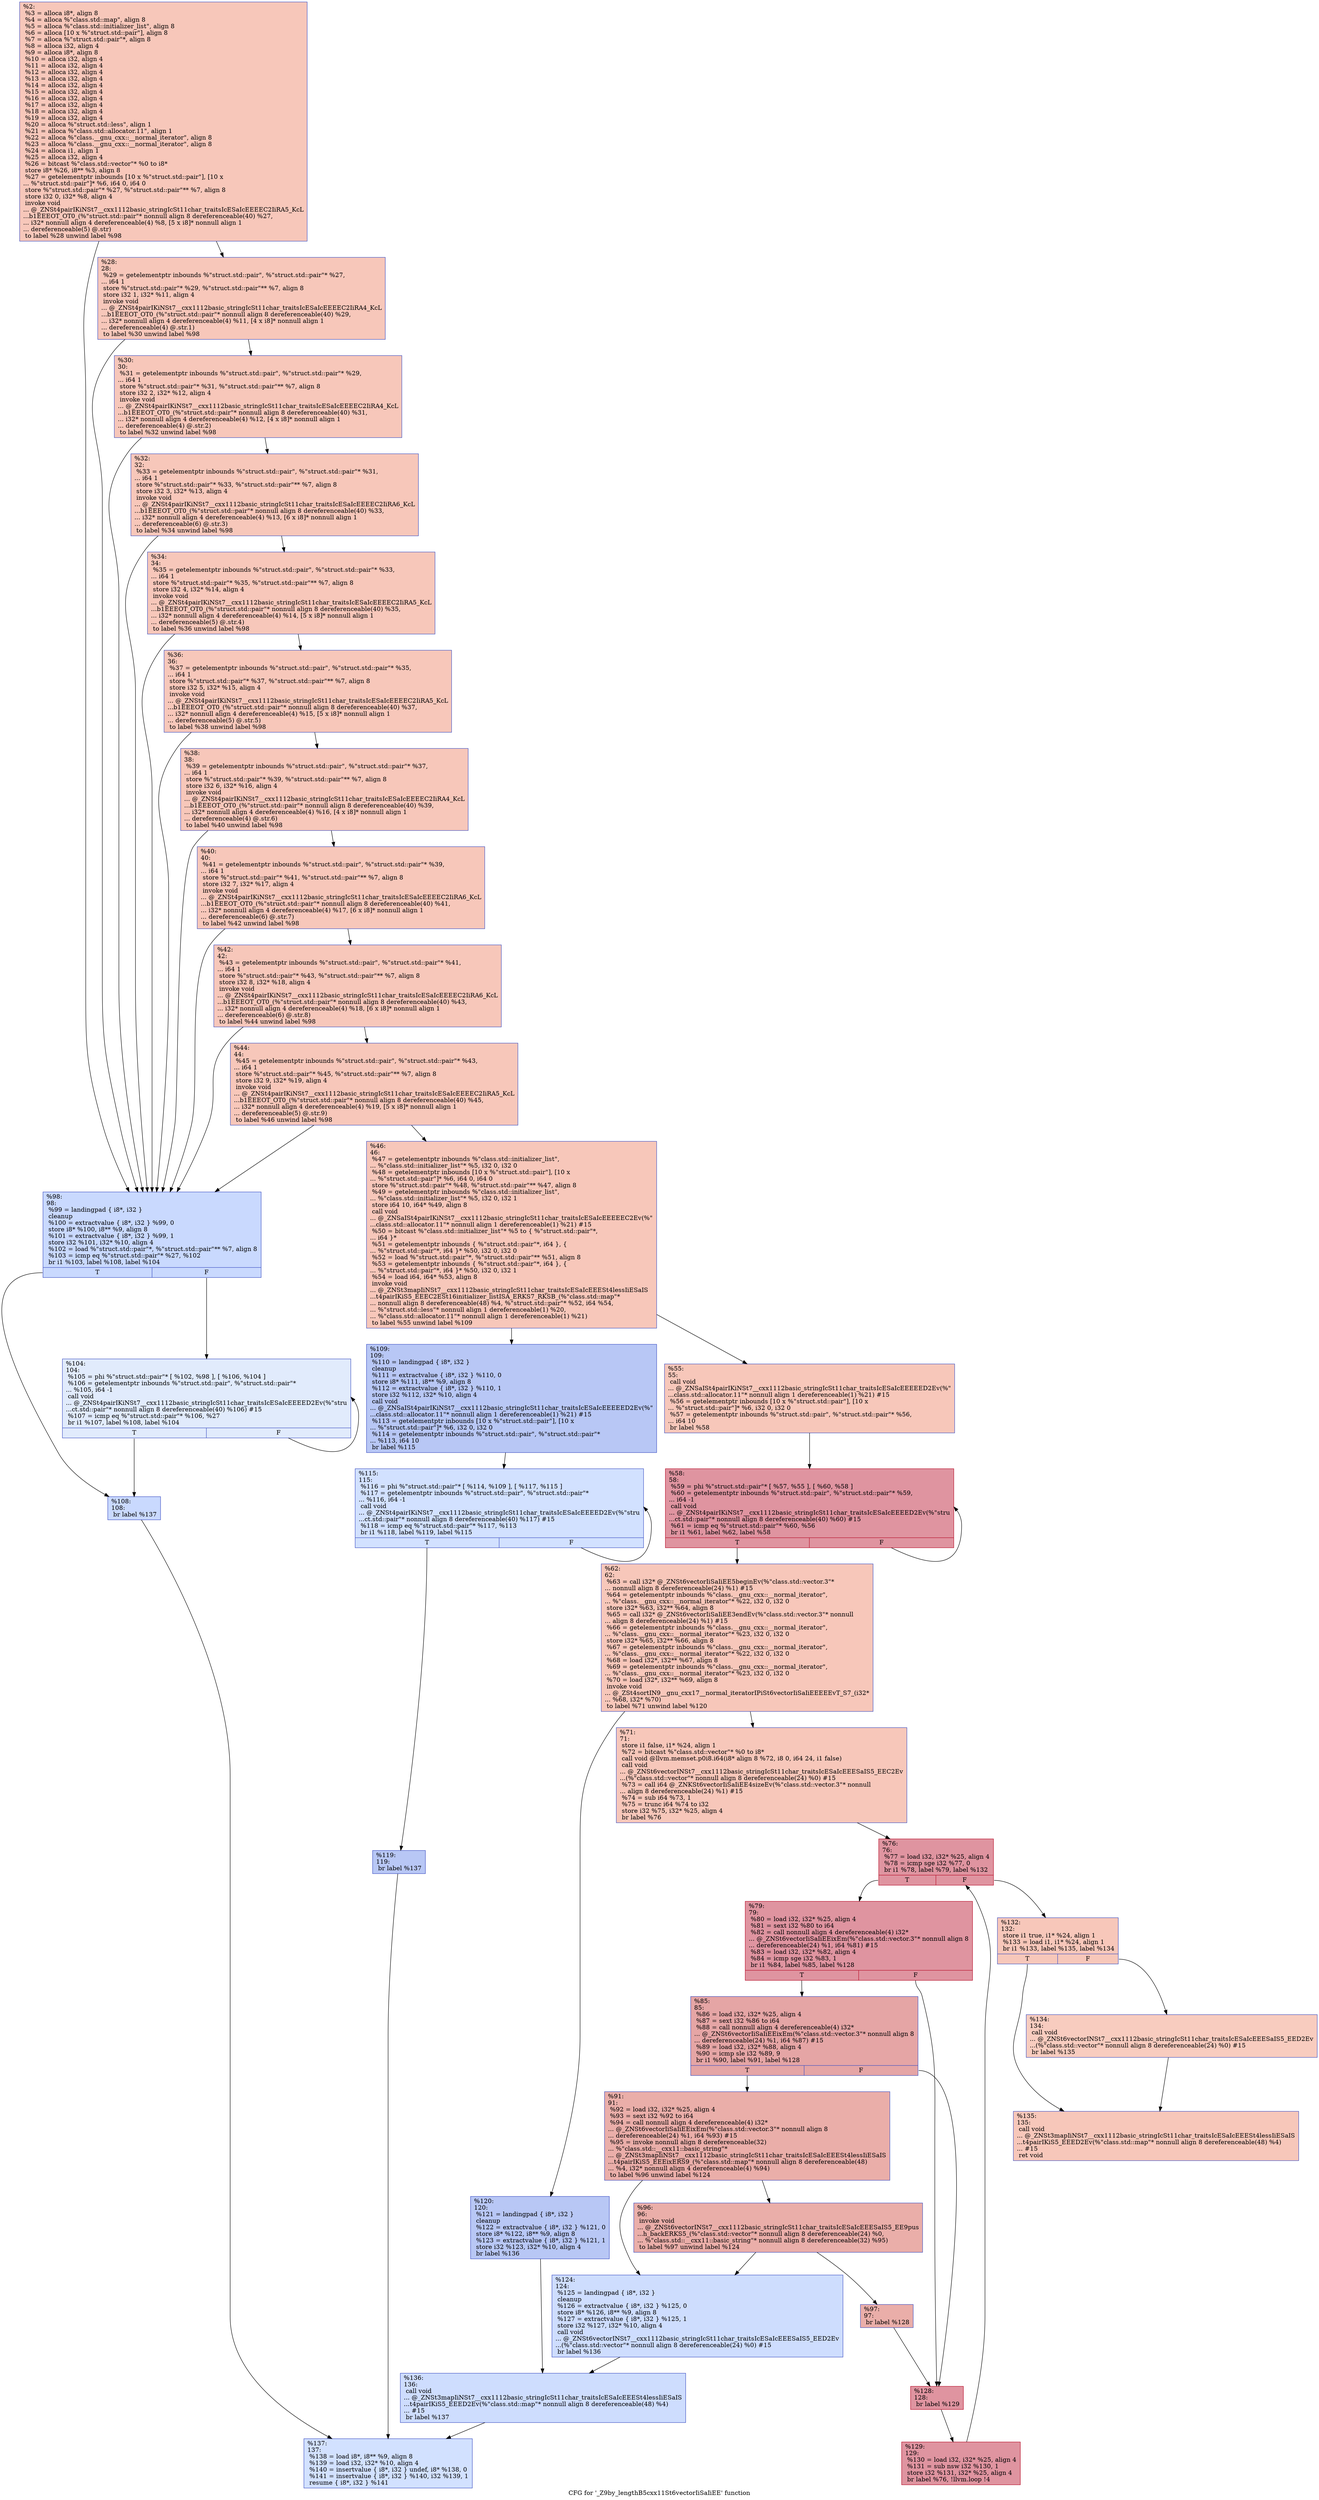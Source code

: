 digraph "CFG for '_Z9by_lengthB5cxx11St6vectorIiSaIiEE' function" {
	label="CFG for '_Z9by_lengthB5cxx11St6vectorIiSaIiEE' function";

	Node0x561d2defd7f0 [shape=record,color="#3d50c3ff", style=filled, fillcolor="#ec7f6370",label="{%2:\l  %3 = alloca i8*, align 8\l  %4 = alloca %\"class.std::map\", align 8\l  %5 = alloca %\"class.std::initializer_list\", align 8\l  %6 = alloca [10 x %\"struct.std::pair\"], align 8\l  %7 = alloca %\"struct.std::pair\"*, align 8\l  %8 = alloca i32, align 4\l  %9 = alloca i8*, align 8\l  %10 = alloca i32, align 4\l  %11 = alloca i32, align 4\l  %12 = alloca i32, align 4\l  %13 = alloca i32, align 4\l  %14 = alloca i32, align 4\l  %15 = alloca i32, align 4\l  %16 = alloca i32, align 4\l  %17 = alloca i32, align 4\l  %18 = alloca i32, align 4\l  %19 = alloca i32, align 4\l  %20 = alloca %\"struct.std::less\", align 1\l  %21 = alloca %\"class.std::allocator.11\", align 1\l  %22 = alloca %\"class.__gnu_cxx::__normal_iterator\", align 8\l  %23 = alloca %\"class.__gnu_cxx::__normal_iterator\", align 8\l  %24 = alloca i1, align 1\l  %25 = alloca i32, align 4\l  %26 = bitcast %\"class.std::vector\"* %0 to i8*\l  store i8* %26, i8** %3, align 8\l  %27 = getelementptr inbounds [10 x %\"struct.std::pair\"], [10 x\l... %\"struct.std::pair\"]* %6, i64 0, i64 0\l  store %\"struct.std::pair\"* %27, %\"struct.std::pair\"** %7, align 8\l  store i32 0, i32* %8, align 4\l  invoke void\l... @_ZNSt4pairIKiNSt7__cxx1112basic_stringIcSt11char_traitsIcESaIcEEEEC2IiRA5_KcL\l...b1EEEOT_OT0_(%\"struct.std::pair\"* nonnull align 8 dereferenceable(40) %27,\l... i32* nonnull align 4 dereferenceable(4) %8, [5 x i8]* nonnull align 1\l... dereferenceable(5) @.str)\l          to label %28 unwind label %98\l}"];
	Node0x561d2defd7f0 -> Node0x561d2defed40;
	Node0x561d2defd7f0 -> Node0x561d2defed90;
	Node0x561d2defed40 [shape=record,color="#3d50c3ff", style=filled, fillcolor="#ec7f6370",label="{%28:\l28:                                               \l  %29 = getelementptr inbounds %\"struct.std::pair\", %\"struct.std::pair\"* %27,\l... i64 1\l  store %\"struct.std::pair\"* %29, %\"struct.std::pair\"** %7, align 8\l  store i32 1, i32* %11, align 4\l  invoke void\l... @_ZNSt4pairIKiNSt7__cxx1112basic_stringIcSt11char_traitsIcESaIcEEEEC2IiRA4_KcL\l...b1EEEOT_OT0_(%\"struct.std::pair\"* nonnull align 8 dereferenceable(40) %29,\l... i32* nonnull align 4 dereferenceable(4) %11, [4 x i8]* nonnull align 1\l... dereferenceable(4) @.str.1)\l          to label %30 unwind label %98\l}"];
	Node0x561d2defed40 -> Node0x561d2deff360;
	Node0x561d2defed40 -> Node0x561d2defed90;
	Node0x561d2deff360 [shape=record,color="#3d50c3ff", style=filled, fillcolor="#ec7f6370",label="{%30:\l30:                                               \l  %31 = getelementptr inbounds %\"struct.std::pair\", %\"struct.std::pair\"* %29,\l... i64 1\l  store %\"struct.std::pair\"* %31, %\"struct.std::pair\"** %7, align 8\l  store i32 2, i32* %12, align 4\l  invoke void\l... @_ZNSt4pairIKiNSt7__cxx1112basic_stringIcSt11char_traitsIcESaIcEEEEC2IiRA4_KcL\l...b1EEEOT_OT0_(%\"struct.std::pair\"* nonnull align 8 dereferenceable(40) %31,\l... i32* nonnull align 4 dereferenceable(4) %12, [4 x i8]* nonnull align 1\l... dereferenceable(4) @.str.2)\l          to label %32 unwind label %98\l}"];
	Node0x561d2deff360 -> Node0x561d2df008b0;
	Node0x561d2deff360 -> Node0x561d2defed90;
	Node0x561d2df008b0 [shape=record,color="#3d50c3ff", style=filled, fillcolor="#ec7f6370",label="{%32:\l32:                                               \l  %33 = getelementptr inbounds %\"struct.std::pair\", %\"struct.std::pair\"* %31,\l... i64 1\l  store %\"struct.std::pair\"* %33, %\"struct.std::pair\"** %7, align 8\l  store i32 3, i32* %13, align 4\l  invoke void\l... @_ZNSt4pairIKiNSt7__cxx1112basic_stringIcSt11char_traitsIcESaIcEEEEC2IiRA6_KcL\l...b1EEEOT_OT0_(%\"struct.std::pair\"* nonnull align 8 dereferenceable(40) %33,\l... i32* nonnull align 4 dereferenceable(4) %13, [6 x i8]* nonnull align 1\l... dereferenceable(6) @.str.3)\l          to label %34 unwind label %98\l}"];
	Node0x561d2df008b0 -> Node0x561d2df00f30;
	Node0x561d2df008b0 -> Node0x561d2defed90;
	Node0x561d2df00f30 [shape=record,color="#3d50c3ff", style=filled, fillcolor="#ec7f6370",label="{%34:\l34:                                               \l  %35 = getelementptr inbounds %\"struct.std::pair\", %\"struct.std::pair\"* %33,\l... i64 1\l  store %\"struct.std::pair\"* %35, %\"struct.std::pair\"** %7, align 8\l  store i32 4, i32* %14, align 4\l  invoke void\l... @_ZNSt4pairIKiNSt7__cxx1112basic_stringIcSt11char_traitsIcESaIcEEEEC2IiRA5_KcL\l...b1EEEOT_OT0_(%\"struct.std::pair\"* nonnull align 8 dereferenceable(40) %35,\l... i32* nonnull align 4 dereferenceable(4) %14, [5 x i8]* nonnull align 1\l... dereferenceable(5) @.str.4)\l          to label %36 unwind label %98\l}"];
	Node0x561d2df00f30 -> Node0x561d2df01400;
	Node0x561d2df00f30 -> Node0x561d2defed90;
	Node0x561d2df01400 [shape=record,color="#3d50c3ff", style=filled, fillcolor="#ec7f6370",label="{%36:\l36:                                               \l  %37 = getelementptr inbounds %\"struct.std::pair\", %\"struct.std::pair\"* %35,\l... i64 1\l  store %\"struct.std::pair\"* %37, %\"struct.std::pair\"** %7, align 8\l  store i32 5, i32* %15, align 4\l  invoke void\l... @_ZNSt4pairIKiNSt7__cxx1112basic_stringIcSt11char_traitsIcESaIcEEEEC2IiRA5_KcL\l...b1EEEOT_OT0_(%\"struct.std::pair\"* nonnull align 8 dereferenceable(40) %37,\l... i32* nonnull align 4 dereferenceable(4) %15, [5 x i8]* nonnull align 1\l... dereferenceable(5) @.str.5)\l          to label %38 unwind label %98\l}"];
	Node0x561d2df01400 -> Node0x561d2df01820;
	Node0x561d2df01400 -> Node0x561d2defed90;
	Node0x561d2df01820 [shape=record,color="#3d50c3ff", style=filled, fillcolor="#ec7f6370",label="{%38:\l38:                                               \l  %39 = getelementptr inbounds %\"struct.std::pair\", %\"struct.std::pair\"* %37,\l... i64 1\l  store %\"struct.std::pair\"* %39, %\"struct.std::pair\"** %7, align 8\l  store i32 6, i32* %16, align 4\l  invoke void\l... @_ZNSt4pairIKiNSt7__cxx1112basic_stringIcSt11char_traitsIcESaIcEEEEC2IiRA4_KcL\l...b1EEEOT_OT0_(%\"struct.std::pair\"* nonnull align 8 dereferenceable(40) %39,\l... i32* nonnull align 4 dereferenceable(4) %16, [4 x i8]* nonnull align 1\l... dereferenceable(4) @.str.6)\l          to label %40 unwind label %98\l}"];
	Node0x561d2df01820 -> Node0x561d2df01bd0;
	Node0x561d2df01820 -> Node0x561d2defed90;
	Node0x561d2df01bd0 [shape=record,color="#3d50c3ff", style=filled, fillcolor="#ec7f6370",label="{%40:\l40:                                               \l  %41 = getelementptr inbounds %\"struct.std::pair\", %\"struct.std::pair\"* %39,\l... i64 1\l  store %\"struct.std::pair\"* %41, %\"struct.std::pair\"** %7, align 8\l  store i32 7, i32* %17, align 4\l  invoke void\l... @_ZNSt4pairIKiNSt7__cxx1112basic_stringIcSt11char_traitsIcESaIcEEEEC2IiRA6_KcL\l...b1EEEOT_OT0_(%\"struct.std::pair\"* nonnull align 8 dereferenceable(40) %41,\l... i32* nonnull align 4 dereferenceable(4) %17, [6 x i8]* nonnull align 1\l... dereferenceable(6) @.str.7)\l          to label %42 unwind label %98\l}"];
	Node0x561d2df01bd0 -> Node0x561d2df01f80;
	Node0x561d2df01bd0 -> Node0x561d2defed90;
	Node0x561d2df01f80 [shape=record,color="#3d50c3ff", style=filled, fillcolor="#ec7f6370",label="{%42:\l42:                                               \l  %43 = getelementptr inbounds %\"struct.std::pair\", %\"struct.std::pair\"* %41,\l... i64 1\l  store %\"struct.std::pair\"* %43, %\"struct.std::pair\"** %7, align 8\l  store i32 8, i32* %18, align 4\l  invoke void\l... @_ZNSt4pairIKiNSt7__cxx1112basic_stringIcSt11char_traitsIcESaIcEEEEC2IiRA6_KcL\l...b1EEEOT_OT0_(%\"struct.std::pair\"* nonnull align 8 dereferenceable(40) %43,\l... i32* nonnull align 4 dereferenceable(4) %18, [6 x i8]* nonnull align 1\l... dereferenceable(6) @.str.8)\l          to label %44 unwind label %98\l}"];
	Node0x561d2df01f80 -> Node0x561d2df02330;
	Node0x561d2df01f80 -> Node0x561d2defed90;
	Node0x561d2df02330 [shape=record,color="#3d50c3ff", style=filled, fillcolor="#ec7f6370",label="{%44:\l44:                                               \l  %45 = getelementptr inbounds %\"struct.std::pair\", %\"struct.std::pair\"* %43,\l... i64 1\l  store %\"struct.std::pair\"* %45, %\"struct.std::pair\"** %7, align 8\l  store i32 9, i32* %19, align 4\l  invoke void\l... @_ZNSt4pairIKiNSt7__cxx1112basic_stringIcSt11char_traitsIcESaIcEEEEC2IiRA5_KcL\l...b1EEEOT_OT0_(%\"struct.std::pair\"* nonnull align 8 dereferenceable(40) %45,\l... i32* nonnull align 4 dereferenceable(4) %19, [5 x i8]* nonnull align 1\l... dereferenceable(5) @.str.9)\l          to label %46 unwind label %98\l}"];
	Node0x561d2df02330 -> Node0x561d2df026e0;
	Node0x561d2df02330 -> Node0x561d2defed90;
	Node0x561d2df026e0 [shape=record,color="#3d50c3ff", style=filled, fillcolor="#ec7f6370",label="{%46:\l46:                                               \l  %47 = getelementptr inbounds %\"class.std::initializer_list\",\l... %\"class.std::initializer_list\"* %5, i32 0, i32 0\l  %48 = getelementptr inbounds [10 x %\"struct.std::pair\"], [10 x\l... %\"struct.std::pair\"]* %6, i64 0, i64 0\l  store %\"struct.std::pair\"* %48, %\"struct.std::pair\"** %47, align 8\l  %49 = getelementptr inbounds %\"class.std::initializer_list\",\l... %\"class.std::initializer_list\"* %5, i32 0, i32 1\l  store i64 10, i64* %49, align 8\l  call void\l... @_ZNSaISt4pairIKiNSt7__cxx1112basic_stringIcSt11char_traitsIcESaIcEEEEEC2Ev(%\"\l...class.std::allocator.11\"* nonnull align 1 dereferenceable(1) %21) #15\l  %50 = bitcast %\"class.std::initializer_list\"* %5 to \{ %\"struct.std::pair\"*,\l... i64 \}*\l  %51 = getelementptr inbounds \{ %\"struct.std::pair\"*, i64 \}, \{\l... %\"struct.std::pair\"*, i64 \}* %50, i32 0, i32 0\l  %52 = load %\"struct.std::pair\"*, %\"struct.std::pair\"** %51, align 8\l  %53 = getelementptr inbounds \{ %\"struct.std::pair\"*, i64 \}, \{\l... %\"struct.std::pair\"*, i64 \}* %50, i32 0, i32 1\l  %54 = load i64, i64* %53, align 8\l  invoke void\l... @_ZNSt3mapIiNSt7__cxx1112basic_stringIcSt11char_traitsIcESaIcEEESt4lessIiESaIS\l...t4pairIKiS5_EEEC2ESt16initializer_listISA_ERKS7_RKSB_(%\"class.std::map\"*\l... nonnull align 8 dereferenceable(48) %4, %\"struct.std::pair\"* %52, i64 %54,\l... %\"struct.std::less\"* nonnull align 1 dereferenceable(1) %20,\l... %\"class.std::allocator.11\"* nonnull align 1 dereferenceable(1) %21)\l          to label %55 unwind label %109\l}"];
	Node0x561d2df026e0 -> Node0x561d2df03430;
	Node0x561d2df026e0 -> Node0x561d2df03480;
	Node0x561d2df03430 [shape=record,color="#3d50c3ff", style=filled, fillcolor="#ec7f6370",label="{%55:\l55:                                               \l  call void\l... @_ZNSaISt4pairIKiNSt7__cxx1112basic_stringIcSt11char_traitsIcESaIcEEEEED2Ev(%\"\l...class.std::allocator.11\"* nonnull align 1 dereferenceable(1) %21) #15\l  %56 = getelementptr inbounds [10 x %\"struct.std::pair\"], [10 x\l... %\"struct.std::pair\"]* %6, i32 0, i32 0\l  %57 = getelementptr inbounds %\"struct.std::pair\", %\"struct.std::pair\"* %56,\l... i64 10\l  br label %58\l}"];
	Node0x561d2df03430 -> Node0x561d2df03bd0;
	Node0x561d2df03bd0 [shape=record,color="#b70d28ff", style=filled, fillcolor="#b70d2870",label="{%58:\l58:                                               \l  %59 = phi %\"struct.std::pair\"* [ %57, %55 ], [ %60, %58 ]\l  %60 = getelementptr inbounds %\"struct.std::pair\", %\"struct.std::pair\"* %59,\l... i64 -1\l  call void\l... @_ZNSt4pairIKiNSt7__cxx1112basic_stringIcSt11char_traitsIcESaIcEEEED2Ev(%\"stru\l...ct.std::pair\"* nonnull align 8 dereferenceable(40) %60) #15\l  %61 = icmp eq %\"struct.std::pair\"* %60, %56\l  br i1 %61, label %62, label %58\l|{<s0>T|<s1>F}}"];
	Node0x561d2df03bd0:s0 -> Node0x561d2df03de0;
	Node0x561d2df03bd0:s1 -> Node0x561d2df03bd0;
	Node0x561d2df03de0 [shape=record,color="#3d50c3ff", style=filled, fillcolor="#ec7f6370",label="{%62:\l62:                                               \l  %63 = call i32* @_ZNSt6vectorIiSaIiEE5beginEv(%\"class.std::vector.3\"*\l... nonnull align 8 dereferenceable(24) %1) #15\l  %64 = getelementptr inbounds %\"class.__gnu_cxx::__normal_iterator\",\l... %\"class.__gnu_cxx::__normal_iterator\"* %22, i32 0, i32 0\l  store i32* %63, i32** %64, align 8\l  %65 = call i32* @_ZNSt6vectorIiSaIiEE3endEv(%\"class.std::vector.3\"* nonnull\l... align 8 dereferenceable(24) %1) #15\l  %66 = getelementptr inbounds %\"class.__gnu_cxx::__normal_iterator\",\l... %\"class.__gnu_cxx::__normal_iterator\"* %23, i32 0, i32 0\l  store i32* %65, i32** %66, align 8\l  %67 = getelementptr inbounds %\"class.__gnu_cxx::__normal_iterator\",\l... %\"class.__gnu_cxx::__normal_iterator\"* %22, i32 0, i32 0\l  %68 = load i32*, i32** %67, align 8\l  %69 = getelementptr inbounds %\"class.__gnu_cxx::__normal_iterator\",\l... %\"class.__gnu_cxx::__normal_iterator\"* %23, i32 0, i32 0\l  %70 = load i32*, i32** %69, align 8\l  invoke void\l... @_ZSt4sortIN9__gnu_cxx17__normal_iteratorIPiSt6vectorIiSaIiEEEEEvT_S7_(i32*\l... %68, i32* %70)\l          to label %71 unwind label %120\l}"];
	Node0x561d2df03de0 -> Node0x561d2df05060;
	Node0x561d2df03de0 -> Node0x561d2df050b0;
	Node0x561d2df05060 [shape=record,color="#3d50c3ff", style=filled, fillcolor="#ec7f6370",label="{%71:\l71:                                               \l  store i1 false, i1* %24, align 1\l  %72 = bitcast %\"class.std::vector\"* %0 to i8*\l  call void @llvm.memset.p0i8.i64(i8* align 8 %72, i8 0, i64 24, i1 false)\l  call void\l... @_ZNSt6vectorINSt7__cxx1112basic_stringIcSt11char_traitsIcESaIcEEESaIS5_EEC2Ev\l...(%\"class.std::vector\"* nonnull align 8 dereferenceable(24) %0) #15\l  %73 = call i64 @_ZNKSt6vectorIiSaIiEE4sizeEv(%\"class.std::vector.3\"* nonnull\l... align 8 dereferenceable(24) %1) #15\l  %74 = sub i64 %73, 1\l  %75 = trunc i64 %74 to i32\l  store i32 %75, i32* %25, align 4\l  br label %76\l}"];
	Node0x561d2df05060 -> Node0x561d2df05e50;
	Node0x561d2df05e50 [shape=record,color="#b70d28ff", style=filled, fillcolor="#b70d2870",label="{%76:\l76:                                               \l  %77 = load i32, i32* %25, align 4\l  %78 = icmp sge i32 %77, 0\l  br i1 %78, label %79, label %132\l|{<s0>T|<s1>F}}"];
	Node0x561d2df05e50:s0 -> Node0x561d2df06050;
	Node0x561d2df05e50:s1 -> Node0x561d2df060a0;
	Node0x561d2df06050 [shape=record,color="#b70d28ff", style=filled, fillcolor="#b70d2870",label="{%79:\l79:                                               \l  %80 = load i32, i32* %25, align 4\l  %81 = sext i32 %80 to i64\l  %82 = call nonnull align 4 dereferenceable(4) i32*\l... @_ZNSt6vectorIiSaIiEEixEm(%\"class.std::vector.3\"* nonnull align 8\l... dereferenceable(24) %1, i64 %81) #15\l  %83 = load i32, i32* %82, align 4\l  %84 = icmp sge i32 %83, 1\l  br i1 %84, label %85, label %128\l|{<s0>T|<s1>F}}"];
	Node0x561d2df06050:s0 -> Node0x561d2df06660;
	Node0x561d2df06050:s1 -> Node0x561d2df066b0;
	Node0x561d2df06660 [shape=record,color="#3d50c3ff", style=filled, fillcolor="#c5333470",label="{%85:\l85:                                               \l  %86 = load i32, i32* %25, align 4\l  %87 = sext i32 %86 to i64\l  %88 = call nonnull align 4 dereferenceable(4) i32*\l... @_ZNSt6vectorIiSaIiEEixEm(%\"class.std::vector.3\"* nonnull align 8\l... dereferenceable(24) %1, i64 %87) #15\l  %89 = load i32, i32* %88, align 4\l  %90 = icmp sle i32 %89, 9\l  br i1 %90, label %91, label %128\l|{<s0>T|<s1>F}}"];
	Node0x561d2df06660:s0 -> Node0x561d2df06b30;
	Node0x561d2df06660:s1 -> Node0x561d2df066b0;
	Node0x561d2df06b30 [shape=record,color="#3d50c3ff", style=filled, fillcolor="#d0473d70",label="{%91:\l91:                                               \l  %92 = load i32, i32* %25, align 4\l  %93 = sext i32 %92 to i64\l  %94 = call nonnull align 4 dereferenceable(4) i32*\l... @_ZNSt6vectorIiSaIiEEixEm(%\"class.std::vector.3\"* nonnull align 8\l... dereferenceable(24) %1, i64 %93) #15\l  %95 = invoke nonnull align 8 dereferenceable(32)\l... %\"class.std::__cxx11::basic_string\"*\l... @_ZNSt3mapIiNSt7__cxx1112basic_stringIcSt11char_traitsIcESaIcEEESt4lessIiESaIS\l...t4pairIKiS5_EEEixERS9_(%\"class.std::map\"* nonnull align 8 dereferenceable(48)\l... %4, i32* nonnull align 4 dereferenceable(4) %94)\l          to label %96 unwind label %124\l}"];
	Node0x561d2df06b30 -> Node0x561d2df06eb0;
	Node0x561d2df06b30 -> Node0x561d2df06f00;
	Node0x561d2df06eb0 [shape=record,color="#3d50c3ff", style=filled, fillcolor="#d0473d70",label="{%96:\l96:                                               \l  invoke void\l... @_ZNSt6vectorINSt7__cxx1112basic_stringIcSt11char_traitsIcESaIcEEESaIS5_EE9pus\l...h_backERKS5_(%\"class.std::vector\"* nonnull align 8 dereferenceable(24) %0,\l... %\"class.std::__cxx11::basic_string\"* nonnull align 8 dereferenceable(32) %95)\l          to label %97 unwind label %124\l}"];
	Node0x561d2df06eb0 -> Node0x561d2df07290;
	Node0x561d2df06eb0 -> Node0x561d2df06f00;
	Node0x561d2df07290 [shape=record,color="#3d50c3ff", style=filled, fillcolor="#d0473d70",label="{%97:\l97:                                               \l  br label %128\l}"];
	Node0x561d2df07290 -> Node0x561d2df066b0;
	Node0x561d2defed90 [shape=record,color="#3d50c3ff", style=filled, fillcolor="#85a8fc70",label="{%98:\l98:                                               \l  %99 = landingpad \{ i8*, i32 \}\l          cleanup\l  %100 = extractvalue \{ i8*, i32 \} %99, 0\l  store i8* %100, i8** %9, align 8\l  %101 = extractvalue \{ i8*, i32 \} %99, 1\l  store i32 %101, i32* %10, align 4\l  %102 = load %\"struct.std::pair\"*, %\"struct.std::pair\"** %7, align 8\l  %103 = icmp eq %\"struct.std::pair\"* %27, %102\l  br i1 %103, label %108, label %104\l|{<s0>T|<s1>F}}"];
	Node0x561d2defed90:s0 -> Node0x561d2df07920;
	Node0x561d2defed90:s1 -> Node0x561d2df07970;
	Node0x561d2df07970 [shape=record,color="#3d50c3ff", style=filled, fillcolor="#bbd1f870",label="{%104:\l104:                                              \l  %105 = phi %\"struct.std::pair\"* [ %102, %98 ], [ %106, %104 ]\l  %106 = getelementptr inbounds %\"struct.std::pair\", %\"struct.std::pair\"*\l... %105, i64 -1\l  call void\l... @_ZNSt4pairIKiNSt7__cxx1112basic_stringIcSt11char_traitsIcESaIcEEEED2Ev(%\"stru\l...ct.std::pair\"* nonnull align 8 dereferenceable(40) %106) #15\l  %107 = icmp eq %\"struct.std::pair\"* %106, %27\l  br i1 %107, label %108, label %104\l|{<s0>T|<s1>F}}"];
	Node0x561d2df07970:s0 -> Node0x561d2df07920;
	Node0x561d2df07970:s1 -> Node0x561d2df07970;
	Node0x561d2df07920 [shape=record,color="#3d50c3ff", style=filled, fillcolor="#85a8fc70",label="{%108:\l108:                                              \l  br label %137\l}"];
	Node0x561d2df07920 -> Node0x561d2df07bf0;
	Node0x561d2df03480 [shape=record,color="#3d50c3ff", style=filled, fillcolor="#5f7fe870",label="{%109:\l109:                                              \l  %110 = landingpad \{ i8*, i32 \}\l          cleanup\l  %111 = extractvalue \{ i8*, i32 \} %110, 0\l  store i8* %111, i8** %9, align 8\l  %112 = extractvalue \{ i8*, i32 \} %110, 1\l  store i32 %112, i32* %10, align 4\l  call void\l... @_ZNSaISt4pairIKiNSt7__cxx1112basic_stringIcSt11char_traitsIcESaIcEEEEED2Ev(%\"\l...class.std::allocator.11\"* nonnull align 1 dereferenceable(1) %21) #15\l  %113 = getelementptr inbounds [10 x %\"struct.std::pair\"], [10 x\l... %\"struct.std::pair\"]* %6, i32 0, i32 0\l  %114 = getelementptr inbounds %\"struct.std::pair\", %\"struct.std::pair\"*\l... %113, i64 10\l  br label %115\l}"];
	Node0x561d2df03480 -> Node0x561d2df084e0;
	Node0x561d2df084e0 [shape=record,color="#3d50c3ff", style=filled, fillcolor="#9abbff70",label="{%115:\l115:                                              \l  %116 = phi %\"struct.std::pair\"* [ %114, %109 ], [ %117, %115 ]\l  %117 = getelementptr inbounds %\"struct.std::pair\", %\"struct.std::pair\"*\l... %116, i64 -1\l  call void\l... @_ZNSt4pairIKiNSt7__cxx1112basic_stringIcSt11char_traitsIcESaIcEEEED2Ev(%\"stru\l...ct.std::pair\"* nonnull align 8 dereferenceable(40) %117) #15\l  %118 = icmp eq %\"struct.std::pair\"* %117, %113\l  br i1 %118, label %119, label %115\l|{<s0>T|<s1>F}}"];
	Node0x561d2df084e0:s0 -> Node0x561d2df08690;
	Node0x561d2df084e0:s1 -> Node0x561d2df084e0;
	Node0x561d2df08690 [shape=record,color="#3d50c3ff", style=filled, fillcolor="#5f7fe870",label="{%119:\l119:                                              \l  br label %137\l}"];
	Node0x561d2df08690 -> Node0x561d2df07bf0;
	Node0x561d2df050b0 [shape=record,color="#3d50c3ff", style=filled, fillcolor="#5f7fe870",label="{%120:\l120:                                              \l  %121 = landingpad \{ i8*, i32 \}\l          cleanup\l  %122 = extractvalue \{ i8*, i32 \} %121, 0\l  store i8* %122, i8** %9, align 8\l  %123 = extractvalue \{ i8*, i32 \} %121, 1\l  store i32 %123, i32* %10, align 4\l  br label %136\l}"];
	Node0x561d2df050b0 -> Node0x561d2df08c30;
	Node0x561d2df06f00 [shape=record,color="#3d50c3ff", style=filled, fillcolor="#8fb1fe70",label="{%124:\l124:                                              \l  %125 = landingpad \{ i8*, i32 \}\l          cleanup\l  %126 = extractvalue \{ i8*, i32 \} %125, 0\l  store i8* %126, i8** %9, align 8\l  %127 = extractvalue \{ i8*, i32 \} %125, 1\l  store i32 %127, i32* %10, align 4\l  call void\l... @_ZNSt6vectorINSt7__cxx1112basic_stringIcSt11char_traitsIcESaIcEEESaIS5_EED2Ev\l...(%\"class.std::vector\"* nonnull align 8 dereferenceable(24) %0) #15\l  br label %136\l}"];
	Node0x561d2df06f00 -> Node0x561d2df08c30;
	Node0x561d2df066b0 [shape=record,color="#b70d28ff", style=filled, fillcolor="#b70d2870",label="{%128:\l128:                                              \l  br label %129\l}"];
	Node0x561d2df066b0 -> Node0x561d2df09aa0;
	Node0x561d2df09aa0 [shape=record,color="#b70d28ff", style=filled, fillcolor="#b70d2870",label="{%129:\l129:                                              \l  %130 = load i32, i32* %25, align 4\l  %131 = sub nsw i32 %130, 1\l  store i32 %131, i32* %25, align 4\l  br label %76, !llvm.loop !4\l}"];
	Node0x561d2df09aa0 -> Node0x561d2df05e50;
	Node0x561d2df060a0 [shape=record,color="#3d50c3ff", style=filled, fillcolor="#ec7f6370",label="{%132:\l132:                                              \l  store i1 true, i1* %24, align 1\l  %133 = load i1, i1* %24, align 1\l  br i1 %133, label %135, label %134\l|{<s0>T|<s1>F}}"];
	Node0x561d2df060a0:s0 -> Node0x561d2df0a920;
	Node0x561d2df060a0:s1 -> Node0x561d2df0a970;
	Node0x561d2df0a970 [shape=record,color="#3d50c3ff", style=filled, fillcolor="#f08b6e70",label="{%134:\l134:                                              \l  call void\l... @_ZNSt6vectorINSt7__cxx1112basic_stringIcSt11char_traitsIcESaIcEEESaIS5_EED2Ev\l...(%\"class.std::vector\"* nonnull align 8 dereferenceable(24) %0) #15\l  br label %135\l}"];
	Node0x561d2df0a970 -> Node0x561d2df0a920;
	Node0x561d2df0a920 [shape=record,color="#3d50c3ff", style=filled, fillcolor="#ec7f6370",label="{%135:\l135:                                              \l  call void\l... @_ZNSt3mapIiNSt7__cxx1112basic_stringIcSt11char_traitsIcESaIcEEESt4lessIiESaIS\l...t4pairIKiS5_EEED2Ev(%\"class.std::map\"* nonnull align 8 dereferenceable(48) %4)\l... #15\l  ret void\l}"];
	Node0x561d2df08c30 [shape=record,color="#3d50c3ff", style=filled, fillcolor="#8fb1fe70",label="{%136:\l136:                                              \l  call void\l... @_ZNSt3mapIiNSt7__cxx1112basic_stringIcSt11char_traitsIcESaIcEEESt4lessIiESaIS\l...t4pairIKiS5_EEED2Ev(%\"class.std::map\"* nonnull align 8 dereferenceable(48) %4)\l... #15\l  br label %137\l}"];
	Node0x561d2df08c30 -> Node0x561d2df07bf0;
	Node0x561d2df07bf0 [shape=record,color="#3d50c3ff", style=filled, fillcolor="#9abbff70",label="{%137:\l137:                                              \l  %138 = load i8*, i8** %9, align 8\l  %139 = load i32, i32* %10, align 4\l  %140 = insertvalue \{ i8*, i32 \} undef, i8* %138, 0\l  %141 = insertvalue \{ i8*, i32 \} %140, i32 %139, 1\l  resume \{ i8*, i32 \} %141\l}"];
}
